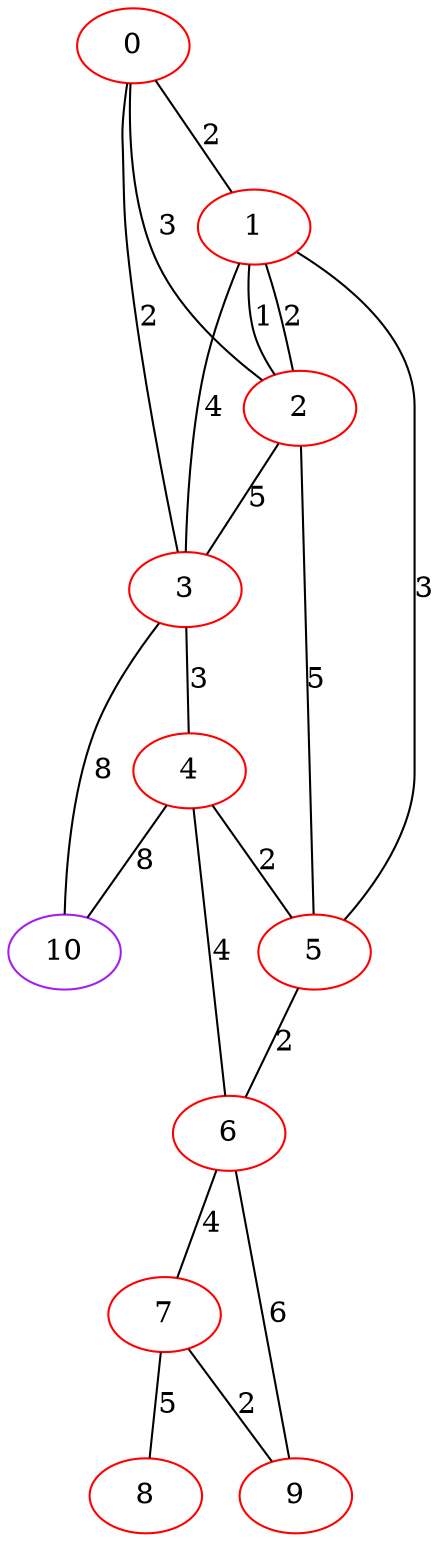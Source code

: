 graph "" {
0 [color=red, weight=1];
1 [color=red, weight=1];
2 [color=red, weight=1];
3 [color=red, weight=1];
4 [color=red, weight=1];
5 [color=red, weight=1];
6 [color=red, weight=1];
7 [color=red, weight=1];
8 [color=red, weight=1];
9 [color=red, weight=1];
10 [color=purple, weight=4];
0 -- 1  [key=0, label=2];
0 -- 2  [key=0, label=3];
0 -- 3  [key=0, label=2];
1 -- 2  [key=0, label=2];
1 -- 2  [key=1, label=1];
1 -- 3  [key=0, label=4];
1 -- 5  [key=0, label=3];
2 -- 3  [key=0, label=5];
2 -- 5  [key=0, label=5];
3 -- 4  [key=0, label=3];
3 -- 10  [key=0, label=8];
4 -- 10  [key=0, label=8];
4 -- 5  [key=0, label=2];
4 -- 6  [key=0, label=4];
5 -- 6  [key=0, label=2];
6 -- 9  [key=0, label=6];
6 -- 7  [key=0, label=4];
7 -- 8  [key=0, label=5];
7 -- 9  [key=0, label=2];
}
